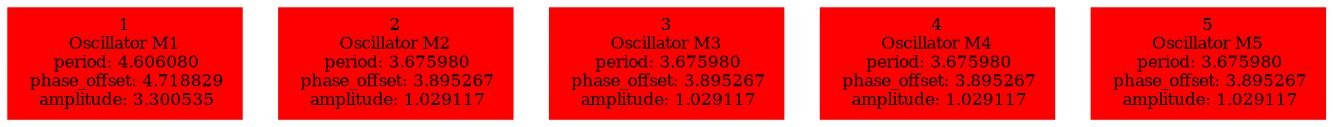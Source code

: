  digraph g{ forcelabels=true;
1 [label=<1<BR />Oscillator M1<BR /> period: 4.606080<BR /> phase_offset: 4.718829<BR /> amplitude: 3.300535>, shape=box,color=red,style=filled,fontsize=8];2 [label=<2<BR />Oscillator M2<BR /> period: 3.675980<BR /> phase_offset: 3.895267<BR /> amplitude: 1.029117>, shape=box,color=red,style=filled,fontsize=8];3 [label=<3<BR />Oscillator M3<BR /> period: 3.675980<BR /> phase_offset: 3.895267<BR /> amplitude: 1.029117>, shape=box,color=red,style=filled,fontsize=8];4 [label=<4<BR />Oscillator M4<BR /> period: 3.675980<BR /> phase_offset: 3.895267<BR /> amplitude: 1.029117>, shape=box,color=red,style=filled,fontsize=8];5 [label=<5<BR />Oscillator M5<BR /> period: 3.675980<BR /> phase_offset: 3.895267<BR /> amplitude: 1.029117>, shape=box,color=red,style=filled,fontsize=8]; }
